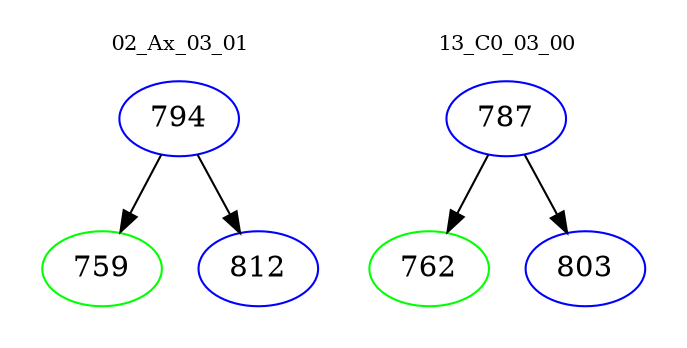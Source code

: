 digraph{
subgraph cluster_0 {
color = white
label = "02_Ax_03_01";
fontsize=10;
T0_794 [label="794", color="blue"]
T0_794 -> T0_759 [color="black"]
T0_759 [label="759", color="green"]
T0_794 -> T0_812 [color="black"]
T0_812 [label="812", color="blue"]
}
subgraph cluster_1 {
color = white
label = "13_C0_03_00";
fontsize=10;
T1_787 [label="787", color="blue"]
T1_787 -> T1_762 [color="black"]
T1_762 [label="762", color="green"]
T1_787 -> T1_803 [color="black"]
T1_803 [label="803", color="blue"]
}
}
